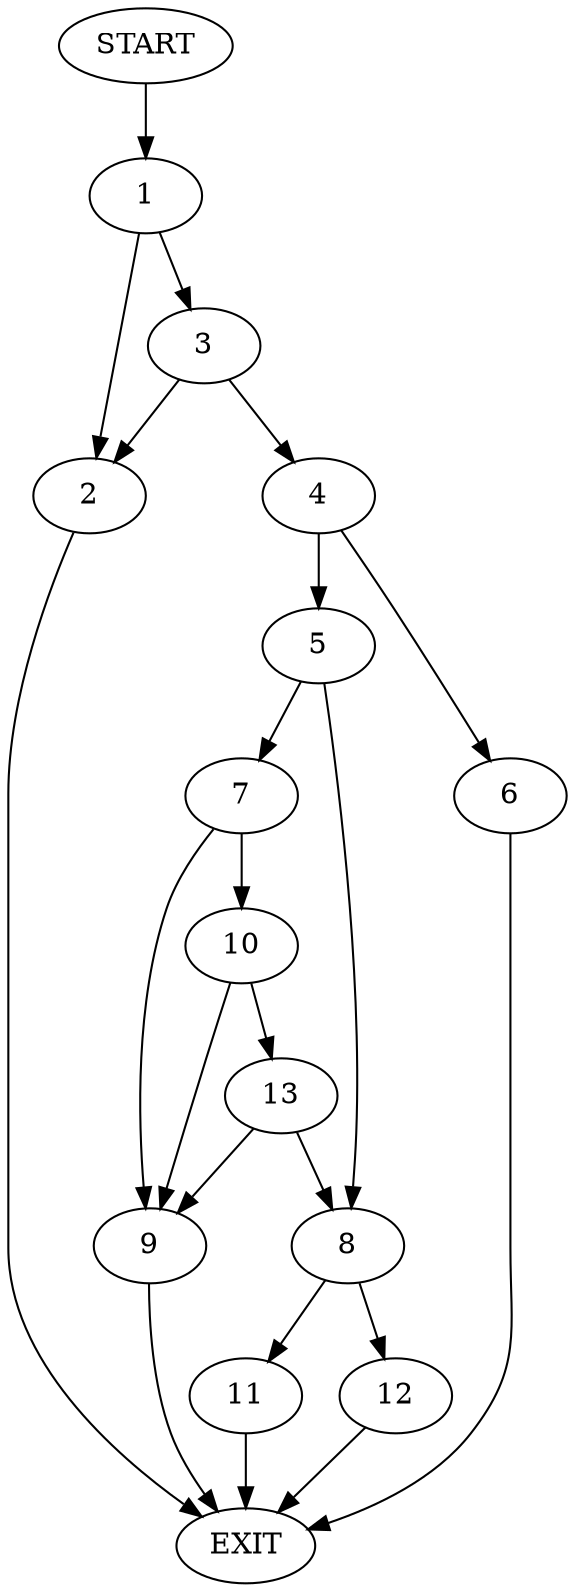 digraph {
0 [label="START"]
14 [label="EXIT"]
0 -> 1
1 -> 2
1 -> 3
2 -> 14
3 -> 2
3 -> 4
4 -> 5
4 -> 6
6 -> 14
5 -> 7
5 -> 8
7 -> 9
7 -> 10
8 -> 11
8 -> 12
10 -> 9
10 -> 13
9 -> 14
13 -> 9
13 -> 8
12 -> 14
11 -> 14
}
